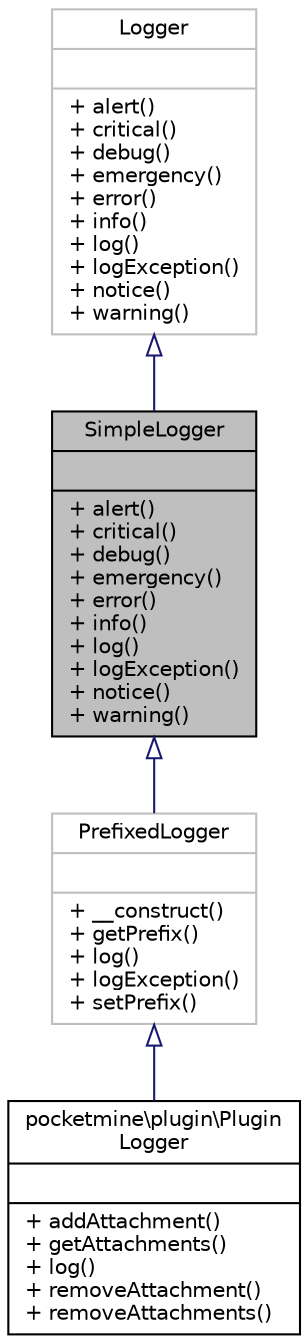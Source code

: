 digraph "SimpleLogger"
{
 // INTERACTIVE_SVG=YES
 // LATEX_PDF_SIZE
  edge [fontname="Helvetica",fontsize="10",labelfontname="Helvetica",labelfontsize="10"];
  node [fontname="Helvetica",fontsize="10",shape=record];
  Node1 [label="{SimpleLogger\n||+ alert()\l+ critical()\l+ debug()\l+ emergency()\l+ error()\l+ info()\l+ log()\l+ logException()\l+ notice()\l+ warning()\l}",height=0.2,width=0.4,color="black", fillcolor="grey75", style="filled", fontcolor="black",tooltip=" "];
  Node2 -> Node1 [dir="back",color="midnightblue",fontsize="10",style="solid",arrowtail="onormal",fontname="Helvetica"];
  Node2 [label="{Logger\n||+ alert()\l+ critical()\l+ debug()\l+ emergency()\l+ error()\l+ info()\l+ log()\l+ logException()\l+ notice()\l+ warning()\l}",height=0.2,width=0.4,color="grey75", fillcolor="white", style="filled",URL="$d4/d00/interface_logger.html",tooltip=" "];
  Node1 -> Node3 [dir="back",color="midnightblue",fontsize="10",style="solid",arrowtail="onormal",fontname="Helvetica"];
  Node3 [label="{PrefixedLogger\n||+ __construct()\l+ getPrefix()\l+ log()\l+ logException()\l+ setPrefix()\l}",height=0.2,width=0.4,color="grey75", fillcolor="white", style="filled",URL="$d9/d00/class_prefixed_logger.html",tooltip=" "];
  Node3 -> Node4 [dir="back",color="midnightblue",fontsize="10",style="solid",arrowtail="onormal",fontname="Helvetica"];
  Node4 [label="{pocketmine\\plugin\\Plugin\lLogger\n||+ addAttachment()\l+ getAttachments()\l+ log()\l+ removeAttachment()\l+ removeAttachments()\l}",height=0.2,width=0.4,color="black", fillcolor="white", style="filled",URL="$de/dc8/classpocketmine_1_1plugin_1_1_plugin_logger.html",tooltip=" "];
}
